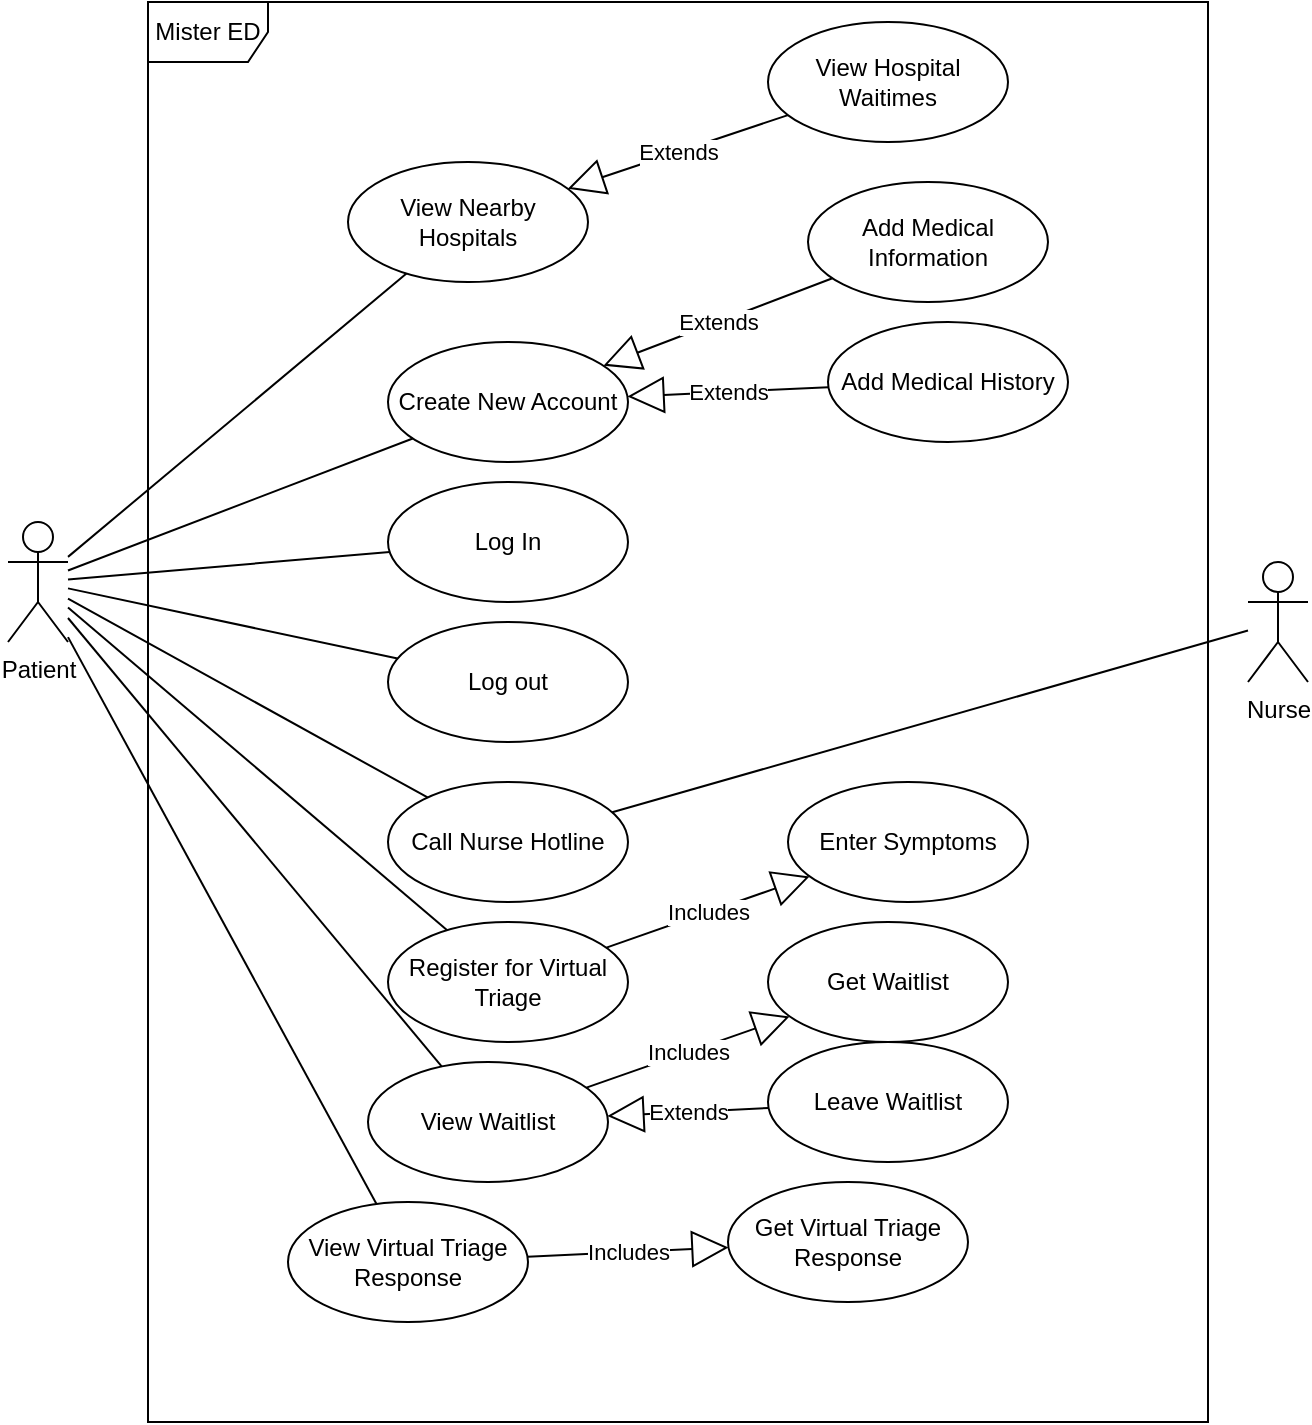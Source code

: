 <mxfile version="24.7.13">
  <diagram name="Page-1" id="POjWEP2f18WCFqWoDT05">
    <mxGraphModel dx="794" dy="1520" grid="1" gridSize="10" guides="1" tooltips="1" connect="1" arrows="1" fold="1" page="1" pageScale="1" pageWidth="850" pageHeight="1100" math="0" shadow="0">
      <root>
        <mxCell id="0" />
        <mxCell id="1" parent="0" />
        <mxCell id="nqFmswFfyf5B56kGS30E-1" value="Patient" style="shape=umlActor;verticalLabelPosition=bottom;verticalAlign=top;html=1;outlineConnect=0;" vertex="1" parent="1">
          <mxGeometry x="100" y="180" width="30" height="60" as="geometry" />
        </mxCell>
        <mxCell id="nqFmswFfyf5B56kGS30E-2" value="Create New Account" style="ellipse;whiteSpace=wrap;html=1;" vertex="1" parent="1">
          <mxGeometry x="290" y="90" width="120" height="60" as="geometry" />
        </mxCell>
        <mxCell id="nqFmswFfyf5B56kGS30E-3" value="" style="endArrow=none;html=1;rounded=0;" edge="1" parent="1" source="nqFmswFfyf5B56kGS30E-1" target="nqFmswFfyf5B56kGS30E-2">
          <mxGeometry width="50" height="50" relative="1" as="geometry">
            <mxPoint x="380" y="250" as="sourcePoint" />
            <mxPoint x="430" y="200" as="targetPoint" />
          </mxGeometry>
        </mxCell>
        <mxCell id="nqFmswFfyf5B56kGS30E-5" value="Add Medical Information" style="ellipse;whiteSpace=wrap;html=1;" vertex="1" parent="1">
          <mxGeometry x="500" y="10" width="120" height="60" as="geometry" />
        </mxCell>
        <mxCell id="nqFmswFfyf5B56kGS30E-7" value="Extends" style="endArrow=block;endSize=16;endFill=0;html=1;rounded=0;" edge="1" parent="1" source="nqFmswFfyf5B56kGS30E-5" target="nqFmswFfyf5B56kGS30E-2">
          <mxGeometry width="160" relative="1" as="geometry">
            <mxPoint x="330" y="220" as="sourcePoint" />
            <mxPoint x="490" y="220" as="targetPoint" />
          </mxGeometry>
        </mxCell>
        <mxCell id="nqFmswFfyf5B56kGS30E-8" value="Add Medical History" style="ellipse;whiteSpace=wrap;html=1;" vertex="1" parent="1">
          <mxGeometry x="510" y="80" width="120" height="60" as="geometry" />
        </mxCell>
        <mxCell id="nqFmswFfyf5B56kGS30E-9" value="Extends" style="endArrow=block;endSize=16;endFill=0;html=1;rounded=0;" edge="1" parent="1" source="nqFmswFfyf5B56kGS30E-8" target="nqFmswFfyf5B56kGS30E-2">
          <mxGeometry width="160" relative="1" as="geometry">
            <mxPoint x="522" y="68" as="sourcePoint" />
            <mxPoint x="408" y="112" as="targetPoint" />
          </mxGeometry>
        </mxCell>
        <mxCell id="nqFmswFfyf5B56kGS30E-10" value="Log In" style="ellipse;whiteSpace=wrap;html=1;" vertex="1" parent="1">
          <mxGeometry x="290" y="160" width="120" height="60" as="geometry" />
        </mxCell>
        <mxCell id="nqFmswFfyf5B56kGS30E-11" value="" style="endArrow=none;html=1;rounded=0;" edge="1" parent="1" source="nqFmswFfyf5B56kGS30E-1" target="nqFmswFfyf5B56kGS30E-10">
          <mxGeometry width="50" height="50" relative="1" as="geometry">
            <mxPoint x="140" y="214" as="sourcePoint" />
            <mxPoint x="312" y="148" as="targetPoint" />
          </mxGeometry>
        </mxCell>
        <mxCell id="nqFmswFfyf5B56kGS30E-12" value="Log out" style="ellipse;whiteSpace=wrap;html=1;" vertex="1" parent="1">
          <mxGeometry x="290" y="230" width="120" height="60" as="geometry" />
        </mxCell>
        <mxCell id="nqFmswFfyf5B56kGS30E-13" value="" style="endArrow=none;html=1;rounded=0;" edge="1" parent="1" source="nqFmswFfyf5B56kGS30E-1" target="nqFmswFfyf5B56kGS30E-12">
          <mxGeometry width="50" height="50" relative="1" as="geometry">
            <mxPoint x="140" y="219" as="sourcePoint" />
            <mxPoint x="301" y="205" as="targetPoint" />
          </mxGeometry>
        </mxCell>
        <mxCell id="nqFmswFfyf5B56kGS30E-14" value="Call Nurse Hotline" style="ellipse;whiteSpace=wrap;html=1;" vertex="1" parent="1">
          <mxGeometry x="290" y="310" width="120" height="60" as="geometry" />
        </mxCell>
        <mxCell id="nqFmswFfyf5B56kGS30E-15" value="" style="endArrow=none;html=1;rounded=0;" edge="1" parent="1" source="nqFmswFfyf5B56kGS30E-1" target="nqFmswFfyf5B56kGS30E-14">
          <mxGeometry width="50" height="50" relative="1" as="geometry">
            <mxPoint x="140" y="223" as="sourcePoint" />
            <mxPoint x="305" y="258" as="targetPoint" />
          </mxGeometry>
        </mxCell>
        <mxCell id="nqFmswFfyf5B56kGS30E-16" value="Nurse" style="shape=umlActor;verticalLabelPosition=bottom;verticalAlign=top;html=1;" vertex="1" parent="1">
          <mxGeometry x="720" y="200" width="30" height="60" as="geometry" />
        </mxCell>
        <mxCell id="nqFmswFfyf5B56kGS30E-17" value="" style="endArrow=none;html=1;rounded=0;" edge="1" parent="1" source="nqFmswFfyf5B56kGS30E-14" target="nqFmswFfyf5B56kGS30E-16">
          <mxGeometry width="50" height="50" relative="1" as="geometry">
            <mxPoint x="140" y="228" as="sourcePoint" />
            <mxPoint x="320" y="328" as="targetPoint" />
          </mxGeometry>
        </mxCell>
        <mxCell id="nqFmswFfyf5B56kGS30E-18" value="Register for Virtual Triage" style="ellipse;whiteSpace=wrap;html=1;" vertex="1" parent="1">
          <mxGeometry x="290" y="380" width="120" height="60" as="geometry" />
        </mxCell>
        <mxCell id="nqFmswFfyf5B56kGS30E-19" value="" style="endArrow=none;html=1;rounded=0;" edge="1" parent="1" source="nqFmswFfyf5B56kGS30E-1" target="nqFmswFfyf5B56kGS30E-18">
          <mxGeometry width="50" height="50" relative="1" as="geometry">
            <mxPoint x="140" y="228" as="sourcePoint" />
            <mxPoint x="320" y="328" as="targetPoint" />
          </mxGeometry>
        </mxCell>
        <mxCell id="nqFmswFfyf5B56kGS30E-20" value="Enter Symptoms" style="ellipse;whiteSpace=wrap;html=1;" vertex="1" parent="1">
          <mxGeometry x="490" y="310" width="120" height="60" as="geometry" />
        </mxCell>
        <mxCell id="nqFmswFfyf5B56kGS30E-21" value="Includes" style="endArrow=block;endSize=16;endFill=0;html=1;rounded=0;" edge="1" parent="1" source="nqFmswFfyf5B56kGS30E-18" target="nqFmswFfyf5B56kGS30E-20">
          <mxGeometry width="160" relative="1" as="geometry">
            <mxPoint x="320" y="310" as="sourcePoint" />
            <mxPoint x="480" y="430" as="targetPoint" />
          </mxGeometry>
        </mxCell>
        <mxCell id="nqFmswFfyf5B56kGS30E-22" value="View Waitlist" style="ellipse;whiteSpace=wrap;html=1;" vertex="1" parent="1">
          <mxGeometry x="280" y="450" width="120" height="60" as="geometry" />
        </mxCell>
        <mxCell id="nqFmswFfyf5B56kGS30E-23" value="" style="endArrow=none;html=1;rounded=0;" edge="1" parent="1" source="nqFmswFfyf5B56kGS30E-1" target="nqFmswFfyf5B56kGS30E-22">
          <mxGeometry width="50" height="50" relative="1" as="geometry">
            <mxPoint x="140" y="233" as="sourcePoint" />
            <mxPoint x="331" y="404" as="targetPoint" />
          </mxGeometry>
        </mxCell>
        <mxCell id="nqFmswFfyf5B56kGS30E-24" value="Get Waitlist" style="ellipse;whiteSpace=wrap;html=1;" vertex="1" parent="1">
          <mxGeometry x="480" y="380" width="120" height="60" as="geometry" />
        </mxCell>
        <mxCell id="nqFmswFfyf5B56kGS30E-25" value="Includes" style="endArrow=block;endSize=16;endFill=0;html=1;rounded=0;" edge="1" parent="1" source="nqFmswFfyf5B56kGS30E-22" target="nqFmswFfyf5B56kGS30E-24">
          <mxGeometry width="160" relative="1" as="geometry">
            <mxPoint x="513" y="369" as="sourcePoint" />
            <mxPoint x="430" y="430" as="targetPoint" />
          </mxGeometry>
        </mxCell>
        <mxCell id="nqFmswFfyf5B56kGS30E-26" value="Mister ED" style="shape=umlFrame;whiteSpace=wrap;html=1;pointerEvents=0;" vertex="1" parent="1">
          <mxGeometry x="170" y="-80" width="530" height="710" as="geometry" />
        </mxCell>
        <mxCell id="nqFmswFfyf5B56kGS30E-27" value="View Virtual Triage Response" style="ellipse;whiteSpace=wrap;html=1;" vertex="1" parent="1">
          <mxGeometry x="240" y="520" width="120" height="60" as="geometry" />
        </mxCell>
        <mxCell id="nqFmswFfyf5B56kGS30E-28" value="" style="endArrow=none;html=1;rounded=0;" edge="1" parent="1" source="nqFmswFfyf5B56kGS30E-1" target="nqFmswFfyf5B56kGS30E-27">
          <mxGeometry width="50" height="50" relative="1" as="geometry">
            <mxPoint x="140" y="239" as="sourcePoint" />
            <mxPoint x="338" y="492" as="targetPoint" />
          </mxGeometry>
        </mxCell>
        <mxCell id="nqFmswFfyf5B56kGS30E-29" value="Get Virtual Triage Response" style="ellipse;whiteSpace=wrap;html=1;" vertex="1" parent="1">
          <mxGeometry x="460" y="510" width="120" height="60" as="geometry" />
        </mxCell>
        <mxCell id="nqFmswFfyf5B56kGS30E-30" value="Includes" style="endArrow=block;endSize=16;endFill=0;html=1;rounded=0;" edge="1" parent="1" source="nqFmswFfyf5B56kGS30E-27" target="nqFmswFfyf5B56kGS30E-29">
          <mxGeometry width="160" relative="1" as="geometry">
            <mxPoint x="416" y="509" as="sourcePoint" />
            <mxPoint x="504" y="491" as="targetPoint" />
          </mxGeometry>
        </mxCell>
        <mxCell id="nqFmswFfyf5B56kGS30E-31" value="View Nearby Hospitals" style="ellipse;whiteSpace=wrap;html=1;" vertex="1" parent="1">
          <mxGeometry x="270" width="120" height="60" as="geometry" />
        </mxCell>
        <mxCell id="nqFmswFfyf5B56kGS30E-32" value="" style="endArrow=none;html=1;rounded=0;" edge="1" parent="1" source="nqFmswFfyf5B56kGS30E-1" target="nqFmswFfyf5B56kGS30E-31">
          <mxGeometry width="50" height="50" relative="1" as="geometry">
            <mxPoint x="400" y="480" as="sourcePoint" />
            <mxPoint x="450" y="430" as="targetPoint" />
          </mxGeometry>
        </mxCell>
        <mxCell id="nqFmswFfyf5B56kGS30E-33" value="View Hospital Waitimes" style="ellipse;whiteSpace=wrap;html=1;" vertex="1" parent="1">
          <mxGeometry x="480" y="-70" width="120" height="60" as="geometry" />
        </mxCell>
        <mxCell id="nqFmswFfyf5B56kGS30E-34" value="Extends" style="endArrow=block;endSize=16;endFill=0;html=1;rounded=0;" edge="1" parent="1" source="nqFmswFfyf5B56kGS30E-33" target="nqFmswFfyf5B56kGS30E-31">
          <mxGeometry width="160" relative="1" as="geometry">
            <mxPoint x="522" y="68" as="sourcePoint" />
            <mxPoint x="408" y="112" as="targetPoint" />
          </mxGeometry>
        </mxCell>
        <mxCell id="nqFmswFfyf5B56kGS30E-35" value="Leave Waitlist" style="ellipse;whiteSpace=wrap;html=1;" vertex="1" parent="1">
          <mxGeometry x="480" y="440" width="120" height="60" as="geometry" />
        </mxCell>
        <mxCell id="nqFmswFfyf5B56kGS30E-36" value="Extends" style="endArrow=block;endSize=16;endFill=0;html=1;rounded=0;" edge="1" parent="1" source="nqFmswFfyf5B56kGS30E-35" target="nqFmswFfyf5B56kGS30E-22">
          <mxGeometry width="160" relative="1" as="geometry">
            <mxPoint x="520" y="123" as="sourcePoint" />
            <mxPoint x="420" y="127" as="targetPoint" />
          </mxGeometry>
        </mxCell>
      </root>
    </mxGraphModel>
  </diagram>
</mxfile>
